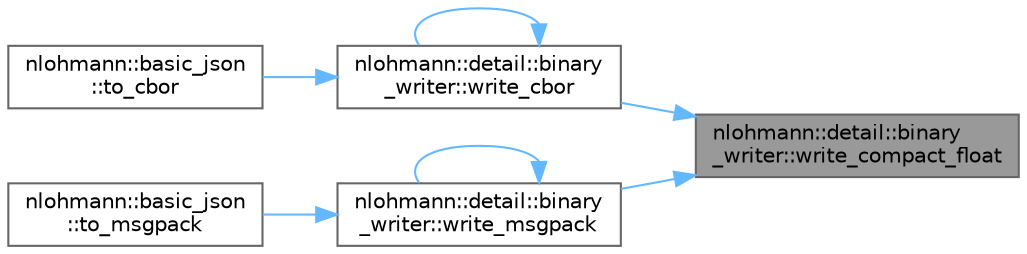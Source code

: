 digraph "nlohmann::detail::binary_writer::write_compact_float"
{
 // LATEX_PDF_SIZE
  bgcolor="transparent";
  edge [fontname=Helvetica,fontsize=10,labelfontname=Helvetica,labelfontsize=10];
  node [fontname=Helvetica,fontsize=10,shape=box,height=0.2,width=0.4];
  rankdir="RL";
  Node1 [label="nlohmann::detail::binary\l_writer::write_compact_float",height=0.2,width=0.4,color="gray40", fillcolor="grey60", style="filled", fontcolor="black",tooltip=" "];
  Node1 -> Node2 [dir="back",color="steelblue1",style="solid"];
  Node2 [label="nlohmann::detail::binary\l_writer::write_cbor",height=0.2,width=0.4,color="grey40", fillcolor="white", style="filled",URL="$a02039.html#aa0ab8d27fd88a33a2f801413ac4c7fbc",tooltip=" "];
  Node2 -> Node3 [dir="back",color="steelblue1",style="solid"];
  Node3 [label="nlohmann::basic_json\l::to_cbor",height=0.2,width=0.4,color="grey40", fillcolor="white", style="filled",URL="$a01659.html#a2becf604016783e5644eaa7782a08683",tooltip=" "];
  Node2 -> Node2 [dir="back",color="steelblue1",style="solid"];
  Node1 -> Node4 [dir="back",color="steelblue1",style="solid"];
  Node4 [label="nlohmann::detail::binary\l_writer::write_msgpack",height=0.2,width=0.4,color="grey40", fillcolor="white", style="filled",URL="$a02039.html#ae4e0852b64102ce4b07d99f08f828b7c",tooltip=" "];
  Node4 -> Node5 [dir="back",color="steelblue1",style="solid"];
  Node5 [label="nlohmann::basic_json\l::to_msgpack",height=0.2,width=0.4,color="grey40", fillcolor="white", style="filled",URL="$a01659.html#aa8fe46eda86f6f92c5599c20b6c81819",tooltip=" "];
  Node4 -> Node4 [dir="back",color="steelblue1",style="solid"];
}
